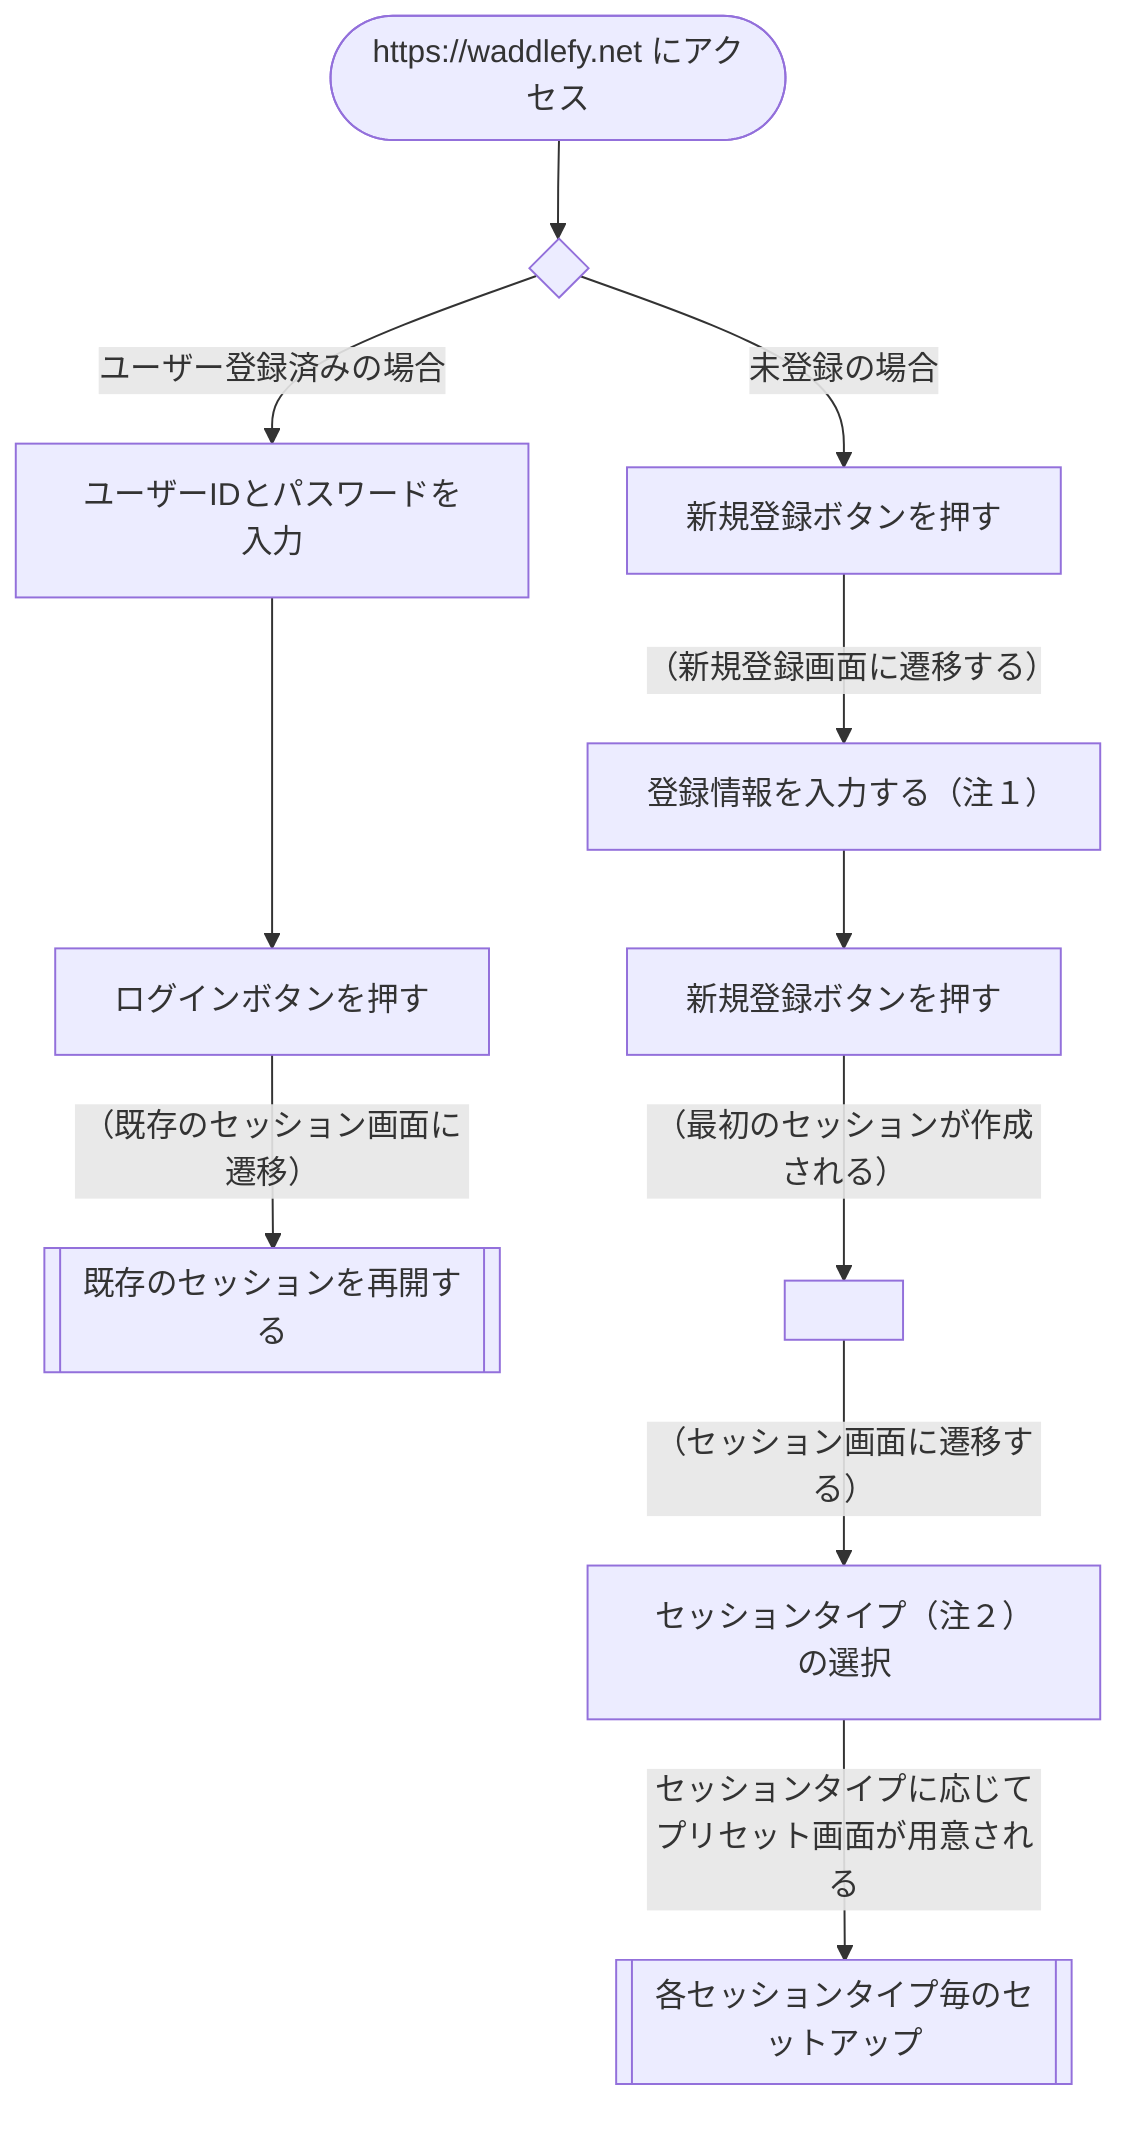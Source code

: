 graph TD
    start --> if1
    if1 --> |ユーザー登録済みの場合| input-login ---> login --> |"（既存のセッション画面に遷移）"| restart-session
    if1 --> |未登録の場合| to-sign-up --> |"（新規登録画面に遷移する）"| input-sign-up --> sign-up
    sign-up --> |"（最初のセッションが作成される）"| Empty[ ] --> |"（セッション画面に遷移する）"| select-session-type
    select-session-type --> |セッションタイプに応じてプリセット画面が用意される| session-create

    start(["https://waddlefy.net にアクセス"])
    if1{ }
    input-login[ユーザーIDとパスワードを入力]
    login[ログインボタンを押す]
    restart-session[[既存のセッションを再開する]]
    to-sign-up[新規登録ボタンを押す]
    input-sign-up["登録情報を入力する（注１）"]
    sign-up[新規登録ボタンを押す]
    select-session-type["セッションタイプ（注２）の選択"]
    session-create[[各セッションタイプ毎のセットアップ]]